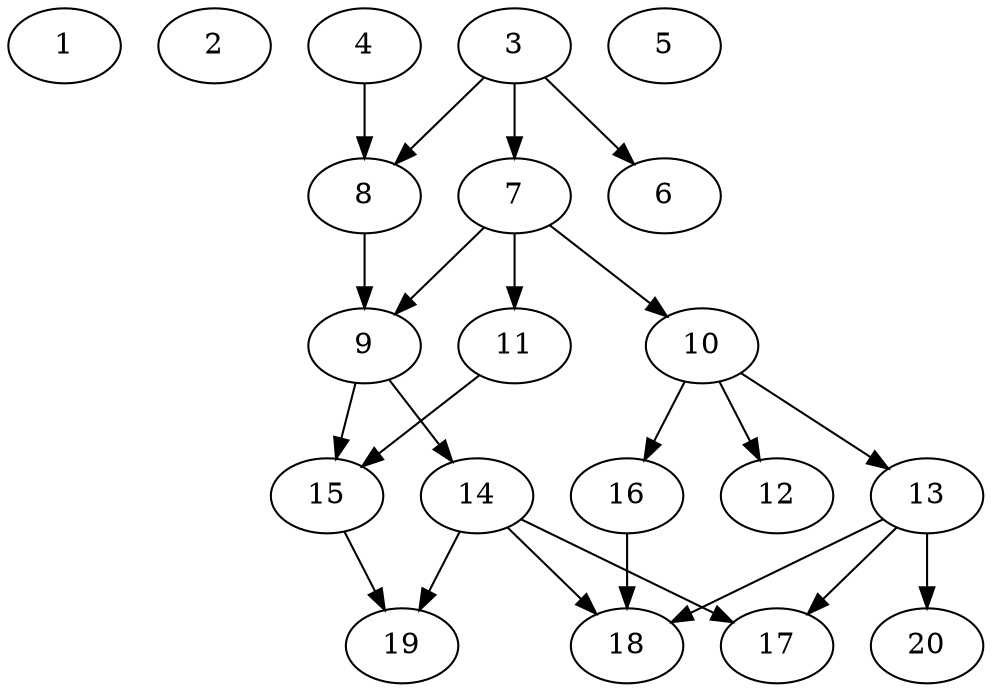 // DAG automatically generated by daggen at Wed Jul 24 22:02:40 2019
// ./daggen --dot -n 20 --ccr 0.5 --fat 0.6 --regular 0.5 --density 0.5 --mindata 5242880 --maxdata 52428800 
digraph G {
  1 [size="12283904", alpha="0.17", expect_size="6141952"] 
  2 [size="31672320", alpha="0.01", expect_size="15836160"] 
  3 [size="71899136", alpha="0.06", expect_size="35949568"] 
  3 -> 6 [size ="35949568"]
  3 -> 7 [size ="35949568"]
  3 -> 8 [size ="35949568"]
  4 [size="34662400", alpha="0.03", expect_size="17331200"] 
  4 -> 8 [size ="17331200"]
  5 [size="35815424", alpha="0.08", expect_size="17907712"] 
  6 [size="78530560", alpha="0.17", expect_size="39265280"] 
  7 [size="44382208", alpha="0.02", expect_size="22191104"] 
  7 -> 9 [size ="22191104"]
  7 -> 10 [size ="22191104"]
  7 -> 11 [size ="22191104"]
  8 [size="87265280", alpha="0.17", expect_size="43632640"] 
  8 -> 9 [size ="43632640"]
  9 [size="64980992", alpha="0.06", expect_size="32490496"] 
  9 -> 14 [size ="32490496"]
  9 -> 15 [size ="32490496"]
  10 [size="78280704", alpha="0.15", expect_size="39140352"] 
  10 -> 12 [size ="39140352"]
  10 -> 13 [size ="39140352"]
  10 -> 16 [size ="39140352"]
  11 [size="37787648", alpha="0.13", expect_size="18893824"] 
  11 -> 15 [size ="18893824"]
  12 [size="25026560", alpha="0.15", expect_size="12513280"] 
  13 [size="29984768", alpha="0.04", expect_size="14992384"] 
  13 -> 17 [size ="14992384"]
  13 -> 18 [size ="14992384"]
  13 -> 20 [size ="14992384"]
  14 [size="58765312", alpha="0.15", expect_size="29382656"] 
  14 -> 17 [size ="29382656"]
  14 -> 18 [size ="29382656"]
  14 -> 19 [size ="29382656"]
  15 [size="72103936", alpha="0.09", expect_size="36051968"] 
  15 -> 19 [size ="36051968"]
  16 [size="16179200", alpha="0.15", expect_size="8089600"] 
  16 -> 18 [size ="8089600"]
  17 [size="95260672", alpha="0.16", expect_size="47630336"] 
  18 [size="12603392", alpha="0.12", expect_size="6301696"] 
  19 [size="91322368", alpha="0.13", expect_size="45661184"] 
  20 [size="25956352", alpha="0.16", expect_size="12978176"] 
}

